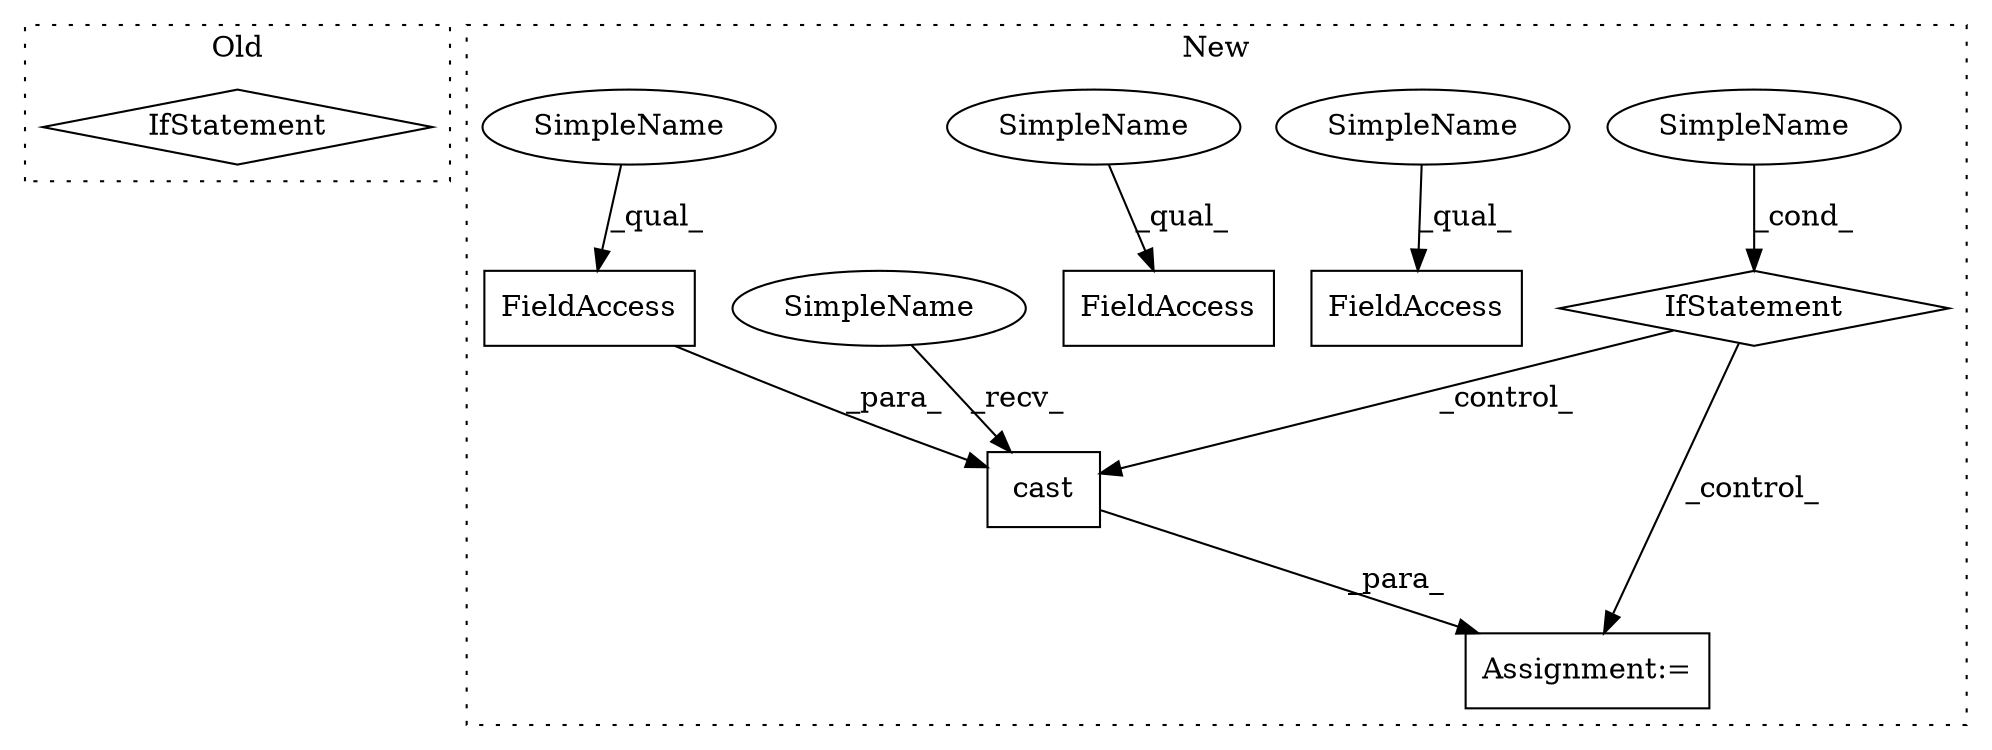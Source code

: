 digraph G {
subgraph cluster0 {
1 [label="IfStatement" a="25" s="12055,12099" l="4,2" shape="diamond"];
label = "Old";
style="dotted";
}
subgraph cluster1 {
2 [label="cast" a="32" s="12477,12509" l="5,1" shape="box"];
3 [label="FieldAccess" a="22" s="12491" l="18" shape="box"];
4 [label="Assignment:=" a="7" s="12465" l="1" shape="box"];
5 [label="FieldAccess" a="22" s="12329" l="18" shape="box"];
6 [label="IfStatement" a="25" s="12364,12445" l="4,2" shape="diamond"];
7 [label="SimpleName" a="42" s="" l="" shape="ellipse"];
8 [label="FieldAccess" a="22" s="12222" l="18" shape="box"];
9 [label="SimpleName" a="42" s="12222" l="10" shape="ellipse"];
10 [label="SimpleName" a="42" s="12329" l="10" shape="ellipse"];
11 [label="SimpleName" a="42" s="12466" l="10" shape="ellipse"];
12 [label="SimpleName" a="42" s="12491" l="10" shape="ellipse"];
label = "New";
style="dotted";
}
2 -> 4 [label="_para_"];
3 -> 2 [label="_para_"];
6 -> 4 [label="_control_"];
6 -> 2 [label="_control_"];
7 -> 6 [label="_cond_"];
9 -> 8 [label="_qual_"];
10 -> 5 [label="_qual_"];
11 -> 2 [label="_recv_"];
12 -> 3 [label="_qual_"];
}